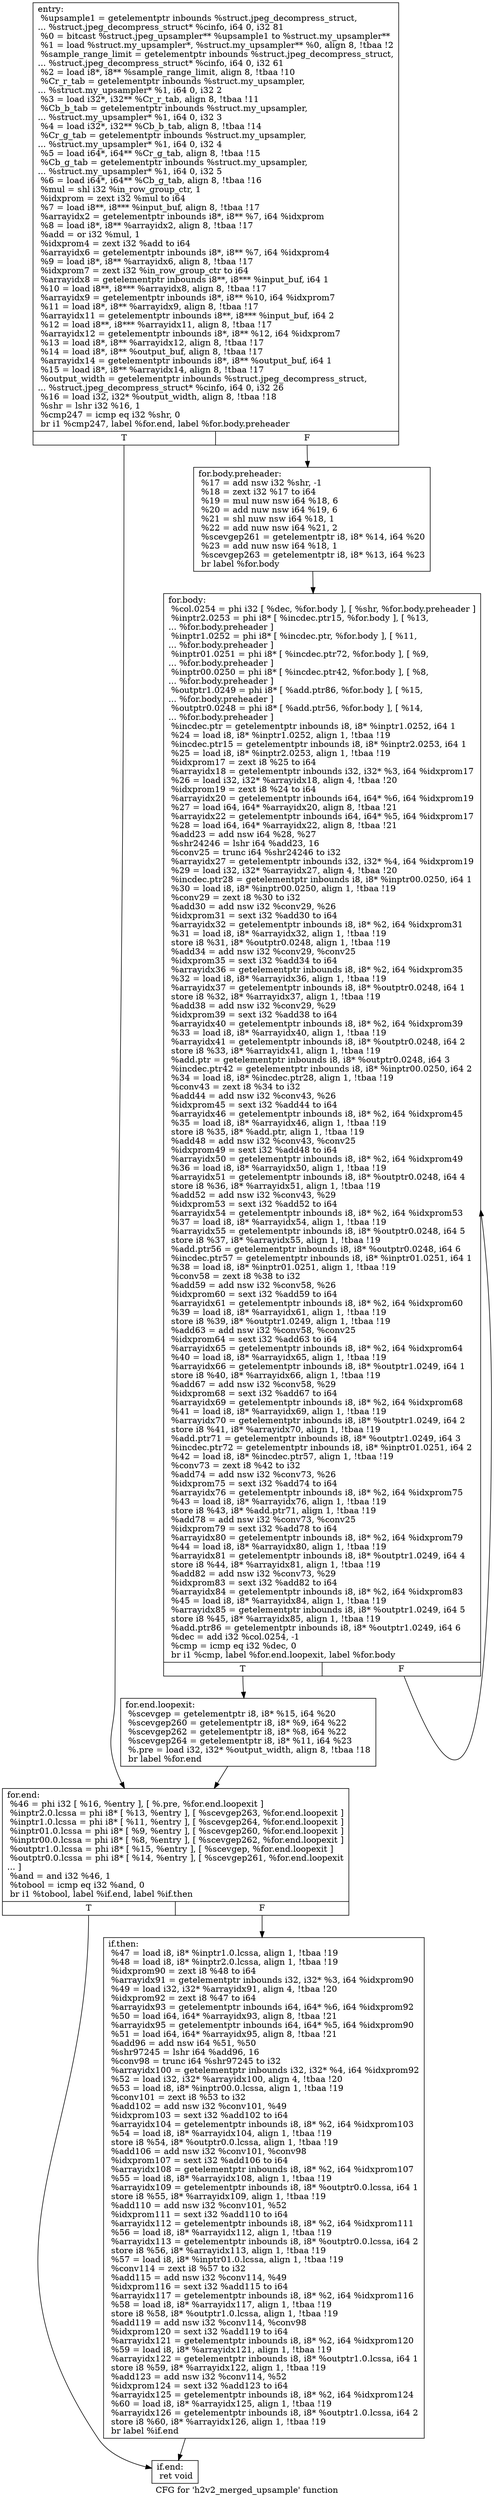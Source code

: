 digraph "CFG for 'h2v2_merged_upsample' function" {
	label="CFG for 'h2v2_merged_upsample' function";

	Node0x5a20f80 [shape=record,label="{entry:\l  %upsample1 = getelementptr inbounds %struct.jpeg_decompress_struct,\l... %struct.jpeg_decompress_struct* %cinfo, i64 0, i32 81\l  %0 = bitcast %struct.jpeg_upsampler** %upsample1 to %struct.my_upsampler**\l  %1 = load %struct.my_upsampler*, %struct.my_upsampler** %0, align 8, !tbaa !2\l  %sample_range_limit = getelementptr inbounds %struct.jpeg_decompress_struct,\l... %struct.jpeg_decompress_struct* %cinfo, i64 0, i32 61\l  %2 = load i8*, i8** %sample_range_limit, align 8, !tbaa !10\l  %Cr_r_tab = getelementptr inbounds %struct.my_upsampler,\l... %struct.my_upsampler* %1, i64 0, i32 2\l  %3 = load i32*, i32** %Cr_r_tab, align 8, !tbaa !11\l  %Cb_b_tab = getelementptr inbounds %struct.my_upsampler,\l... %struct.my_upsampler* %1, i64 0, i32 3\l  %4 = load i32*, i32** %Cb_b_tab, align 8, !tbaa !14\l  %Cr_g_tab = getelementptr inbounds %struct.my_upsampler,\l... %struct.my_upsampler* %1, i64 0, i32 4\l  %5 = load i64*, i64** %Cr_g_tab, align 8, !tbaa !15\l  %Cb_g_tab = getelementptr inbounds %struct.my_upsampler,\l... %struct.my_upsampler* %1, i64 0, i32 5\l  %6 = load i64*, i64** %Cb_g_tab, align 8, !tbaa !16\l  %mul = shl i32 %in_row_group_ctr, 1\l  %idxprom = zext i32 %mul to i64\l  %7 = load i8**, i8*** %input_buf, align 8, !tbaa !17\l  %arrayidx2 = getelementptr inbounds i8*, i8** %7, i64 %idxprom\l  %8 = load i8*, i8** %arrayidx2, align 8, !tbaa !17\l  %add = or i32 %mul, 1\l  %idxprom4 = zext i32 %add to i64\l  %arrayidx6 = getelementptr inbounds i8*, i8** %7, i64 %idxprom4\l  %9 = load i8*, i8** %arrayidx6, align 8, !tbaa !17\l  %idxprom7 = zext i32 %in_row_group_ctr to i64\l  %arrayidx8 = getelementptr inbounds i8**, i8*** %input_buf, i64 1\l  %10 = load i8**, i8*** %arrayidx8, align 8, !tbaa !17\l  %arrayidx9 = getelementptr inbounds i8*, i8** %10, i64 %idxprom7\l  %11 = load i8*, i8** %arrayidx9, align 8, !tbaa !17\l  %arrayidx11 = getelementptr inbounds i8**, i8*** %input_buf, i64 2\l  %12 = load i8**, i8*** %arrayidx11, align 8, !tbaa !17\l  %arrayidx12 = getelementptr inbounds i8*, i8** %12, i64 %idxprom7\l  %13 = load i8*, i8** %arrayidx12, align 8, !tbaa !17\l  %14 = load i8*, i8** %output_buf, align 8, !tbaa !17\l  %arrayidx14 = getelementptr inbounds i8*, i8** %output_buf, i64 1\l  %15 = load i8*, i8** %arrayidx14, align 8, !tbaa !17\l  %output_width = getelementptr inbounds %struct.jpeg_decompress_struct,\l... %struct.jpeg_decompress_struct* %cinfo, i64 0, i32 26\l  %16 = load i32, i32* %output_width, align 8, !tbaa !18\l  %shr = lshr i32 %16, 1\l  %cmp247 = icmp eq i32 %shr, 0\l  br i1 %cmp247, label %for.end, label %for.body.preheader\l|{<s0>T|<s1>F}}"];
	Node0x5a20f80:s0 -> Node0x5a23660;
	Node0x5a20f80:s1 -> Node0x5a24cf0;
	Node0x5a24cf0 [shape=record,label="{for.body.preheader:                               \l  %17 = add nsw i32 %shr, -1\l  %18 = zext i32 %17 to i64\l  %19 = mul nuw nsw i64 %18, 6\l  %20 = add nuw nsw i64 %19, 6\l  %21 = shl nuw nsw i64 %18, 1\l  %22 = add nuw nsw i64 %21, 2\l  %scevgep261 = getelementptr i8, i8* %14, i64 %20\l  %23 = add nuw nsw i64 %18, 1\l  %scevgep263 = getelementptr i8, i8* %13, i64 %23\l  br label %for.body\l}"];
	Node0x5a24cf0 -> Node0x5a25320;
	Node0x5a25320 [shape=record,label="{for.body:                                         \l  %col.0254 = phi i32 [ %dec, %for.body ], [ %shr, %for.body.preheader ]\l  %inptr2.0253 = phi i8* [ %incdec.ptr15, %for.body ], [ %13,\l... %for.body.preheader ]\l  %inptr1.0252 = phi i8* [ %incdec.ptr, %for.body ], [ %11,\l... %for.body.preheader ]\l  %inptr01.0251 = phi i8* [ %incdec.ptr72, %for.body ], [ %9,\l... %for.body.preheader ]\l  %inptr00.0250 = phi i8* [ %incdec.ptr42, %for.body ], [ %8,\l... %for.body.preheader ]\l  %outptr1.0249 = phi i8* [ %add.ptr86, %for.body ], [ %15,\l... %for.body.preheader ]\l  %outptr0.0248 = phi i8* [ %add.ptr56, %for.body ], [ %14,\l... %for.body.preheader ]\l  %incdec.ptr = getelementptr inbounds i8, i8* %inptr1.0252, i64 1\l  %24 = load i8, i8* %inptr1.0252, align 1, !tbaa !19\l  %incdec.ptr15 = getelementptr inbounds i8, i8* %inptr2.0253, i64 1\l  %25 = load i8, i8* %inptr2.0253, align 1, !tbaa !19\l  %idxprom17 = zext i8 %25 to i64\l  %arrayidx18 = getelementptr inbounds i32, i32* %3, i64 %idxprom17\l  %26 = load i32, i32* %arrayidx18, align 4, !tbaa !20\l  %idxprom19 = zext i8 %24 to i64\l  %arrayidx20 = getelementptr inbounds i64, i64* %6, i64 %idxprom19\l  %27 = load i64, i64* %arrayidx20, align 8, !tbaa !21\l  %arrayidx22 = getelementptr inbounds i64, i64* %5, i64 %idxprom17\l  %28 = load i64, i64* %arrayidx22, align 8, !tbaa !21\l  %add23 = add nsw i64 %28, %27\l  %shr24246 = lshr i64 %add23, 16\l  %conv25 = trunc i64 %shr24246 to i32\l  %arrayidx27 = getelementptr inbounds i32, i32* %4, i64 %idxprom19\l  %29 = load i32, i32* %arrayidx27, align 4, !tbaa !20\l  %incdec.ptr28 = getelementptr inbounds i8, i8* %inptr00.0250, i64 1\l  %30 = load i8, i8* %inptr00.0250, align 1, !tbaa !19\l  %conv29 = zext i8 %30 to i32\l  %add30 = add nsw i32 %conv29, %26\l  %idxprom31 = sext i32 %add30 to i64\l  %arrayidx32 = getelementptr inbounds i8, i8* %2, i64 %idxprom31\l  %31 = load i8, i8* %arrayidx32, align 1, !tbaa !19\l  store i8 %31, i8* %outptr0.0248, align 1, !tbaa !19\l  %add34 = add nsw i32 %conv29, %conv25\l  %idxprom35 = sext i32 %add34 to i64\l  %arrayidx36 = getelementptr inbounds i8, i8* %2, i64 %idxprom35\l  %32 = load i8, i8* %arrayidx36, align 1, !tbaa !19\l  %arrayidx37 = getelementptr inbounds i8, i8* %outptr0.0248, i64 1\l  store i8 %32, i8* %arrayidx37, align 1, !tbaa !19\l  %add38 = add nsw i32 %conv29, %29\l  %idxprom39 = sext i32 %add38 to i64\l  %arrayidx40 = getelementptr inbounds i8, i8* %2, i64 %idxprom39\l  %33 = load i8, i8* %arrayidx40, align 1, !tbaa !19\l  %arrayidx41 = getelementptr inbounds i8, i8* %outptr0.0248, i64 2\l  store i8 %33, i8* %arrayidx41, align 1, !tbaa !19\l  %add.ptr = getelementptr inbounds i8, i8* %outptr0.0248, i64 3\l  %incdec.ptr42 = getelementptr inbounds i8, i8* %inptr00.0250, i64 2\l  %34 = load i8, i8* %incdec.ptr28, align 1, !tbaa !19\l  %conv43 = zext i8 %34 to i32\l  %add44 = add nsw i32 %conv43, %26\l  %idxprom45 = sext i32 %add44 to i64\l  %arrayidx46 = getelementptr inbounds i8, i8* %2, i64 %idxprom45\l  %35 = load i8, i8* %arrayidx46, align 1, !tbaa !19\l  store i8 %35, i8* %add.ptr, align 1, !tbaa !19\l  %add48 = add nsw i32 %conv43, %conv25\l  %idxprom49 = sext i32 %add48 to i64\l  %arrayidx50 = getelementptr inbounds i8, i8* %2, i64 %idxprom49\l  %36 = load i8, i8* %arrayidx50, align 1, !tbaa !19\l  %arrayidx51 = getelementptr inbounds i8, i8* %outptr0.0248, i64 4\l  store i8 %36, i8* %arrayidx51, align 1, !tbaa !19\l  %add52 = add nsw i32 %conv43, %29\l  %idxprom53 = sext i32 %add52 to i64\l  %arrayidx54 = getelementptr inbounds i8, i8* %2, i64 %idxprom53\l  %37 = load i8, i8* %arrayidx54, align 1, !tbaa !19\l  %arrayidx55 = getelementptr inbounds i8, i8* %outptr0.0248, i64 5\l  store i8 %37, i8* %arrayidx55, align 1, !tbaa !19\l  %add.ptr56 = getelementptr inbounds i8, i8* %outptr0.0248, i64 6\l  %incdec.ptr57 = getelementptr inbounds i8, i8* %inptr01.0251, i64 1\l  %38 = load i8, i8* %inptr01.0251, align 1, !tbaa !19\l  %conv58 = zext i8 %38 to i32\l  %add59 = add nsw i32 %conv58, %26\l  %idxprom60 = sext i32 %add59 to i64\l  %arrayidx61 = getelementptr inbounds i8, i8* %2, i64 %idxprom60\l  %39 = load i8, i8* %arrayidx61, align 1, !tbaa !19\l  store i8 %39, i8* %outptr1.0249, align 1, !tbaa !19\l  %add63 = add nsw i32 %conv58, %conv25\l  %idxprom64 = sext i32 %add63 to i64\l  %arrayidx65 = getelementptr inbounds i8, i8* %2, i64 %idxprom64\l  %40 = load i8, i8* %arrayidx65, align 1, !tbaa !19\l  %arrayidx66 = getelementptr inbounds i8, i8* %outptr1.0249, i64 1\l  store i8 %40, i8* %arrayidx66, align 1, !tbaa !19\l  %add67 = add nsw i32 %conv58, %29\l  %idxprom68 = sext i32 %add67 to i64\l  %arrayidx69 = getelementptr inbounds i8, i8* %2, i64 %idxprom68\l  %41 = load i8, i8* %arrayidx69, align 1, !tbaa !19\l  %arrayidx70 = getelementptr inbounds i8, i8* %outptr1.0249, i64 2\l  store i8 %41, i8* %arrayidx70, align 1, !tbaa !19\l  %add.ptr71 = getelementptr inbounds i8, i8* %outptr1.0249, i64 3\l  %incdec.ptr72 = getelementptr inbounds i8, i8* %inptr01.0251, i64 2\l  %42 = load i8, i8* %incdec.ptr57, align 1, !tbaa !19\l  %conv73 = zext i8 %42 to i32\l  %add74 = add nsw i32 %conv73, %26\l  %idxprom75 = sext i32 %add74 to i64\l  %arrayidx76 = getelementptr inbounds i8, i8* %2, i64 %idxprom75\l  %43 = load i8, i8* %arrayidx76, align 1, !tbaa !19\l  store i8 %43, i8* %add.ptr71, align 1, !tbaa !19\l  %add78 = add nsw i32 %conv73, %conv25\l  %idxprom79 = sext i32 %add78 to i64\l  %arrayidx80 = getelementptr inbounds i8, i8* %2, i64 %idxprom79\l  %44 = load i8, i8* %arrayidx80, align 1, !tbaa !19\l  %arrayidx81 = getelementptr inbounds i8, i8* %outptr1.0249, i64 4\l  store i8 %44, i8* %arrayidx81, align 1, !tbaa !19\l  %add82 = add nsw i32 %conv73, %29\l  %idxprom83 = sext i32 %add82 to i64\l  %arrayidx84 = getelementptr inbounds i8, i8* %2, i64 %idxprom83\l  %45 = load i8, i8* %arrayidx84, align 1, !tbaa !19\l  %arrayidx85 = getelementptr inbounds i8, i8* %outptr1.0249, i64 5\l  store i8 %45, i8* %arrayidx85, align 1, !tbaa !19\l  %add.ptr86 = getelementptr inbounds i8, i8* %outptr1.0249, i64 6\l  %dec = add i32 %col.0254, -1\l  %cmp = icmp eq i32 %dec, 0\l  br i1 %cmp, label %for.end.loopexit, label %for.body\l|{<s0>T|<s1>F}}"];
	Node0x5a25320:s0 -> Node0x5a27440;
	Node0x5a25320:s1 -> Node0x5a25320;
	Node0x5a27440 [shape=record,label="{for.end.loopexit:                                 \l  %scevgep = getelementptr i8, i8* %15, i64 %20\l  %scevgep260 = getelementptr i8, i8* %9, i64 %22\l  %scevgep262 = getelementptr i8, i8* %8, i64 %22\l  %scevgep264 = getelementptr i8, i8* %11, i64 %23\l  %.pre = load i32, i32* %output_width, align 8, !tbaa !18\l  br label %for.end\l}"];
	Node0x5a27440 -> Node0x5a23660;
	Node0x5a23660 [shape=record,label="{for.end:                                          \l  %46 = phi i32 [ %16, %entry ], [ %.pre, %for.end.loopexit ]\l  %inptr2.0.lcssa = phi i8* [ %13, %entry ], [ %scevgep263, %for.end.loopexit ]\l  %inptr1.0.lcssa = phi i8* [ %11, %entry ], [ %scevgep264, %for.end.loopexit ]\l  %inptr01.0.lcssa = phi i8* [ %9, %entry ], [ %scevgep260, %for.end.loopexit ]\l  %inptr00.0.lcssa = phi i8* [ %8, %entry ], [ %scevgep262, %for.end.loopexit ]\l  %outptr1.0.lcssa = phi i8* [ %15, %entry ], [ %scevgep, %for.end.loopexit ]\l  %outptr0.0.lcssa = phi i8* [ %14, %entry ], [ %scevgep261, %for.end.loopexit\l... ]\l  %and = and i32 %46, 1\l  %tobool = icmp eq i32 %and, 0\l  br i1 %tobool, label %if.end, label %if.then\l|{<s0>T|<s1>F}}"];
	Node0x5a23660:s0 -> Node0x5a302d0;
	Node0x5a23660:s1 -> Node0x5a303a0;
	Node0x5a303a0 [shape=record,label="{if.then:                                          \l  %47 = load i8, i8* %inptr1.0.lcssa, align 1, !tbaa !19\l  %48 = load i8, i8* %inptr2.0.lcssa, align 1, !tbaa !19\l  %idxprom90 = zext i8 %48 to i64\l  %arrayidx91 = getelementptr inbounds i32, i32* %3, i64 %idxprom90\l  %49 = load i32, i32* %arrayidx91, align 4, !tbaa !20\l  %idxprom92 = zext i8 %47 to i64\l  %arrayidx93 = getelementptr inbounds i64, i64* %6, i64 %idxprom92\l  %50 = load i64, i64* %arrayidx93, align 8, !tbaa !21\l  %arrayidx95 = getelementptr inbounds i64, i64* %5, i64 %idxprom90\l  %51 = load i64, i64* %arrayidx95, align 8, !tbaa !21\l  %add96 = add nsw i64 %51, %50\l  %shr97245 = lshr i64 %add96, 16\l  %conv98 = trunc i64 %shr97245 to i32\l  %arrayidx100 = getelementptr inbounds i32, i32* %4, i64 %idxprom92\l  %52 = load i32, i32* %arrayidx100, align 4, !tbaa !20\l  %53 = load i8, i8* %inptr00.0.lcssa, align 1, !tbaa !19\l  %conv101 = zext i8 %53 to i32\l  %add102 = add nsw i32 %conv101, %49\l  %idxprom103 = sext i32 %add102 to i64\l  %arrayidx104 = getelementptr inbounds i8, i8* %2, i64 %idxprom103\l  %54 = load i8, i8* %arrayidx104, align 1, !tbaa !19\l  store i8 %54, i8* %outptr0.0.lcssa, align 1, !tbaa !19\l  %add106 = add nsw i32 %conv101, %conv98\l  %idxprom107 = sext i32 %add106 to i64\l  %arrayidx108 = getelementptr inbounds i8, i8* %2, i64 %idxprom107\l  %55 = load i8, i8* %arrayidx108, align 1, !tbaa !19\l  %arrayidx109 = getelementptr inbounds i8, i8* %outptr0.0.lcssa, i64 1\l  store i8 %55, i8* %arrayidx109, align 1, !tbaa !19\l  %add110 = add nsw i32 %conv101, %52\l  %idxprom111 = sext i32 %add110 to i64\l  %arrayidx112 = getelementptr inbounds i8, i8* %2, i64 %idxprom111\l  %56 = load i8, i8* %arrayidx112, align 1, !tbaa !19\l  %arrayidx113 = getelementptr inbounds i8, i8* %outptr0.0.lcssa, i64 2\l  store i8 %56, i8* %arrayidx113, align 1, !tbaa !19\l  %57 = load i8, i8* %inptr01.0.lcssa, align 1, !tbaa !19\l  %conv114 = zext i8 %57 to i32\l  %add115 = add nsw i32 %conv114, %49\l  %idxprom116 = sext i32 %add115 to i64\l  %arrayidx117 = getelementptr inbounds i8, i8* %2, i64 %idxprom116\l  %58 = load i8, i8* %arrayidx117, align 1, !tbaa !19\l  store i8 %58, i8* %outptr1.0.lcssa, align 1, !tbaa !19\l  %add119 = add nsw i32 %conv114, %conv98\l  %idxprom120 = sext i32 %add119 to i64\l  %arrayidx121 = getelementptr inbounds i8, i8* %2, i64 %idxprom120\l  %59 = load i8, i8* %arrayidx121, align 1, !tbaa !19\l  %arrayidx122 = getelementptr inbounds i8, i8* %outptr1.0.lcssa, i64 1\l  store i8 %59, i8* %arrayidx122, align 1, !tbaa !19\l  %add123 = add nsw i32 %conv114, %52\l  %idxprom124 = sext i32 %add123 to i64\l  %arrayidx125 = getelementptr inbounds i8, i8* %2, i64 %idxprom124\l  %60 = load i8, i8* %arrayidx125, align 1, !tbaa !19\l  %arrayidx126 = getelementptr inbounds i8, i8* %outptr1.0.lcssa, i64 2\l  store i8 %60, i8* %arrayidx126, align 1, !tbaa !19\l  br label %if.end\l}"];
	Node0x5a303a0 -> Node0x5a302d0;
	Node0x5a302d0 [shape=record,label="{if.end:                                           \l  ret void\l}"];
}

